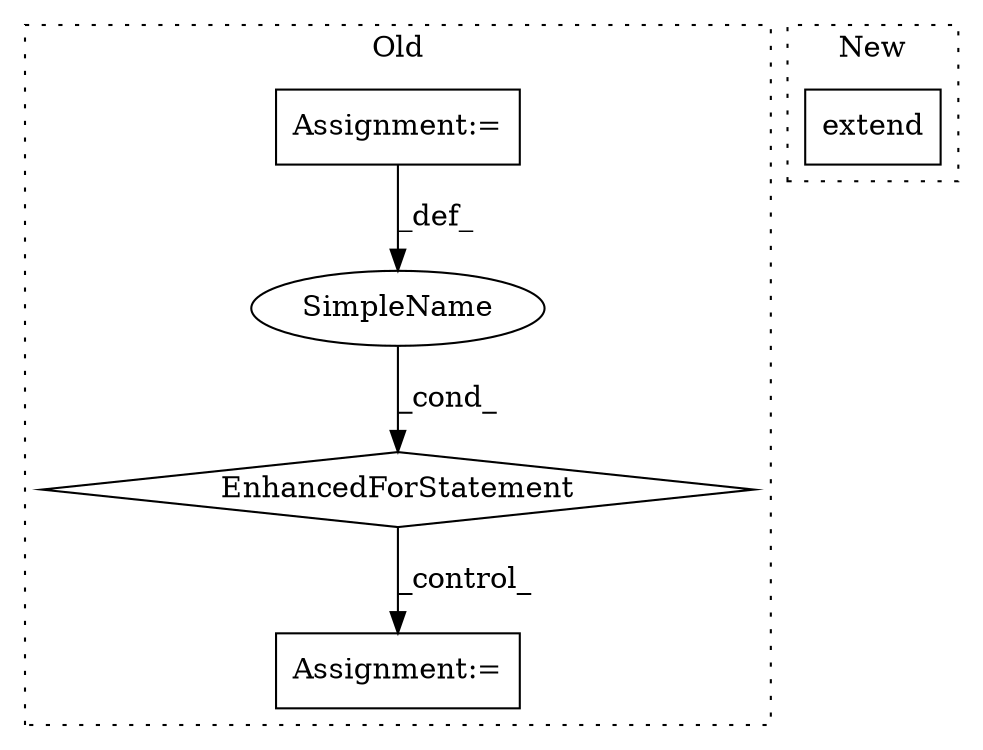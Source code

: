 digraph G {
subgraph cluster0 {
1 [label="EnhancedForStatement" a="70" s="1101,1184" l="53,2" shape="diamond"];
3 [label="Assignment:=" a="7" s="862" l="1" shape="box"];
4 [label="Assignment:=" a="7" s="1241" l="1" shape="box"];
5 [label="SimpleName" a="42" s="1166" l="7" shape="ellipse"];
label = "Old";
style="dotted";
}
subgraph cluster1 {
2 [label="extend" a="32" s="1760,1787" l="7,1" shape="box"];
label = "New";
style="dotted";
}
1 -> 4 [label="_control_"];
3 -> 5 [label="_def_"];
5 -> 1 [label="_cond_"];
}